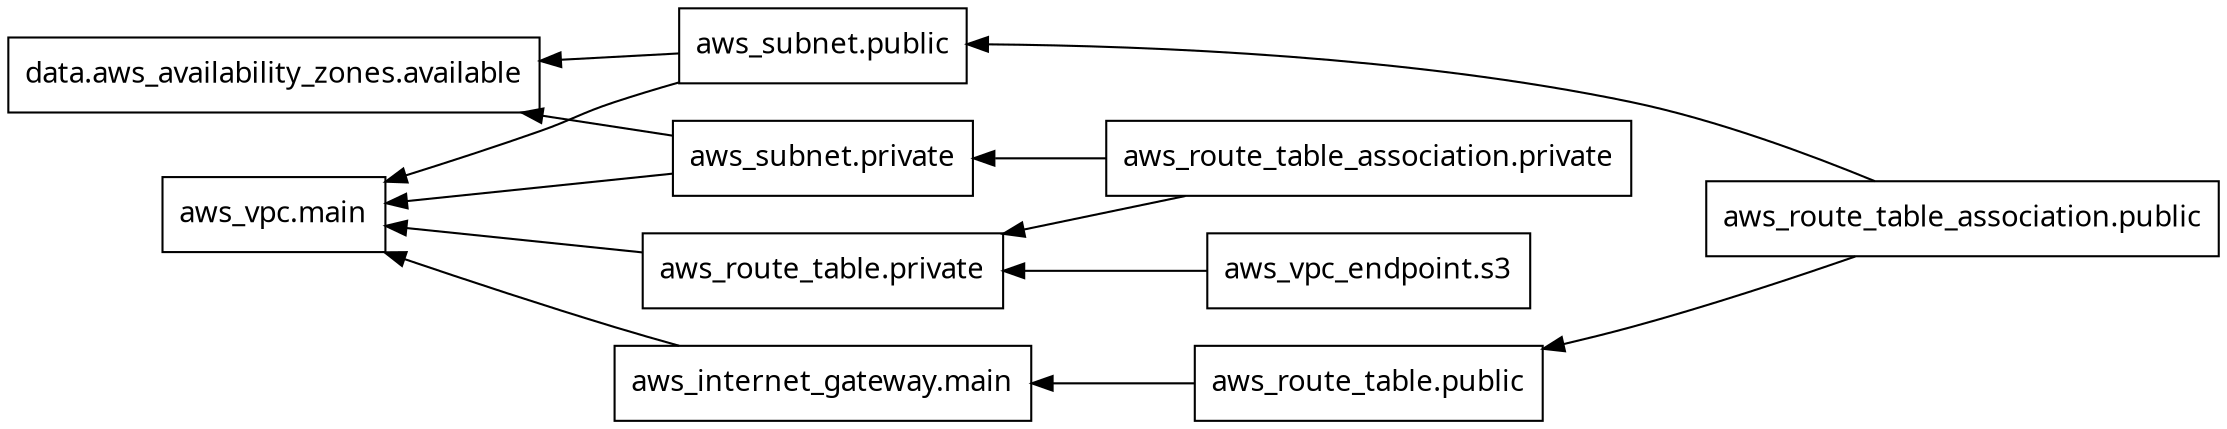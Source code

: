 digraph G {
  rankdir = "RL";
  node [shape = rect, fontname = "sans-serif"];
  "data.aws_availability_zones.available" [label="data.aws_availability_zones.available"];
  "aws_internet_gateway.main" [label="aws_internet_gateway.main"];
  "aws_route_table.private" [label="aws_route_table.private"];
  "aws_route_table.public" [label="aws_route_table.public"];
  "aws_route_table_association.private" [label="aws_route_table_association.private"];
  "aws_route_table_association.public" [label="aws_route_table_association.public"];
  "aws_subnet.private" [label="aws_subnet.private"];
  "aws_subnet.public" [label="aws_subnet.public"];
  "aws_vpc.main" [label="aws_vpc.main"];
  "aws_vpc_endpoint.s3" [label="aws_vpc_endpoint.s3"];
  "aws_internet_gateway.main" -> "aws_vpc.main";
  "aws_route_table.private" -> "aws_vpc.main";
  "aws_route_table.public" -> "aws_internet_gateway.main";
  "aws_route_table_association.private" -> "aws_route_table.private";
  "aws_route_table_association.private" -> "aws_subnet.private";
  "aws_route_table_association.public" -> "aws_route_table.public";
  "aws_route_table_association.public" -> "aws_subnet.public";
  "aws_subnet.private" -> "data.aws_availability_zones.available";
  "aws_subnet.private" -> "aws_vpc.main";
  "aws_subnet.public" -> "data.aws_availability_zones.available";
  "aws_subnet.public" -> "aws_vpc.main";
  "aws_vpc_endpoint.s3" -> "aws_route_table.private";
}
